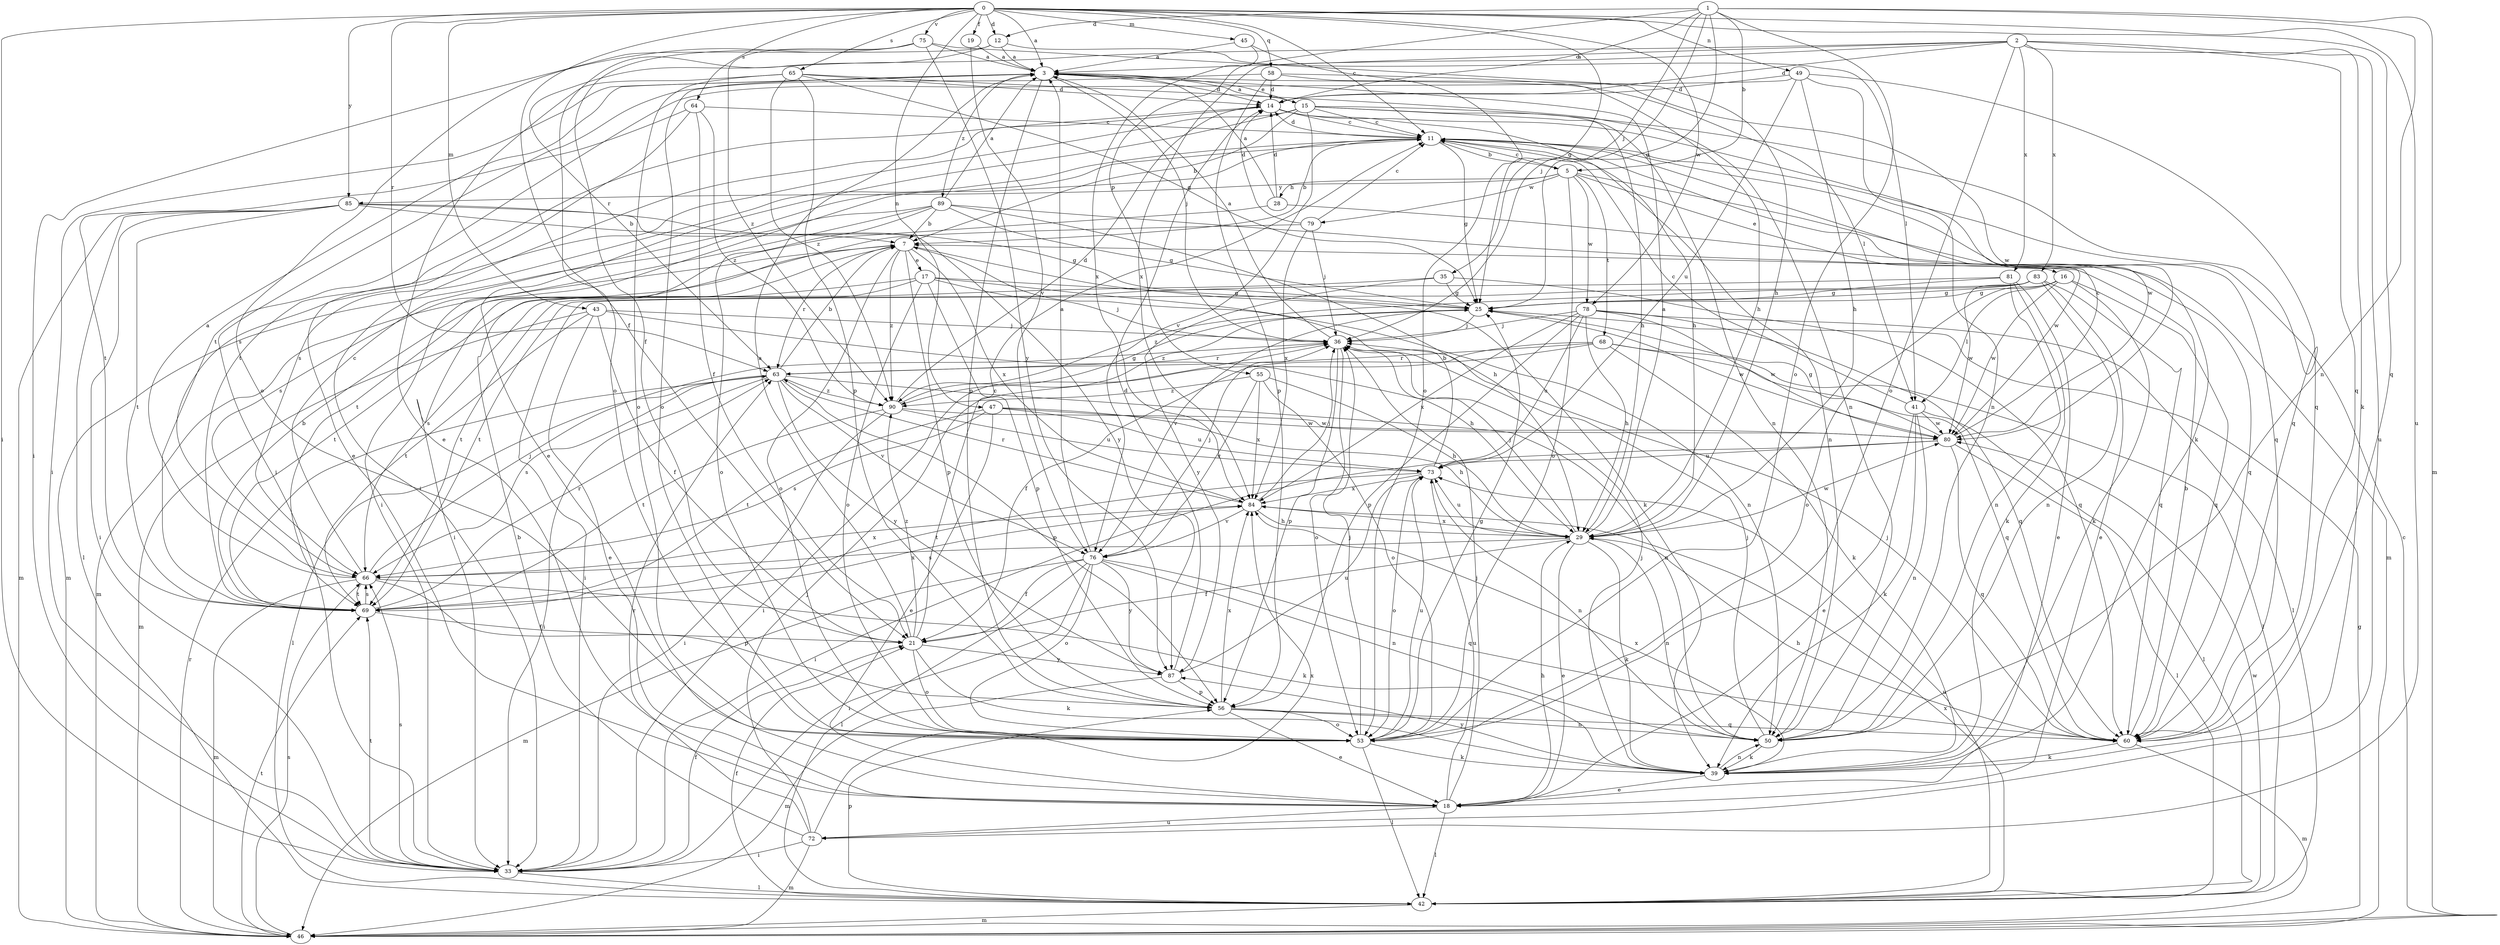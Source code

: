 strict digraph  {
0;
1;
2;
3;
5;
7;
11;
12;
14;
15;
16;
17;
18;
19;
21;
25;
28;
29;
33;
35;
36;
39;
41;
42;
43;
45;
46;
47;
49;
50;
53;
55;
56;
58;
60;
63;
64;
65;
66;
68;
69;
72;
73;
75;
76;
78;
79;
80;
81;
83;
84;
85;
87;
89;
90;
0 -> 3  [label=a];
0 -> 11  [label=c];
0 -> 12  [label=d];
0 -> 19  [label=f];
0 -> 21  [label=f];
0 -> 25  [label=g];
0 -> 33  [label=i];
0 -> 43  [label=m];
0 -> 45  [label=m];
0 -> 47  [label=n];
0 -> 49  [label=n];
0 -> 58  [label=q];
0 -> 60  [label=q];
0 -> 63  [label=r];
0 -> 64  [label=s];
0 -> 65  [label=s];
0 -> 72  [label=u];
0 -> 75  [label=v];
0 -> 78  [label=w];
0 -> 85  [label=y];
1 -> 5  [label=b];
1 -> 12  [label=d];
1 -> 14  [label=d];
1 -> 25  [label=g];
1 -> 35  [label=j];
1 -> 36  [label=j];
1 -> 46  [label=m];
1 -> 50  [label=n];
1 -> 53  [label=o];
1 -> 55  [label=p];
2 -> 3  [label=a];
2 -> 14  [label=d];
2 -> 39  [label=k];
2 -> 53  [label=o];
2 -> 60  [label=q];
2 -> 63  [label=r];
2 -> 72  [label=u];
2 -> 81  [label=x];
2 -> 83  [label=x];
2 -> 84  [label=x];
3 -> 14  [label=d];
3 -> 15  [label=e];
3 -> 33  [label=i];
3 -> 36  [label=j];
3 -> 41  [label=l];
3 -> 53  [label=o];
3 -> 56  [label=p];
3 -> 89  [label=z];
5 -> 11  [label=c];
5 -> 16  [label=e];
5 -> 28  [label=h];
5 -> 46  [label=m];
5 -> 53  [label=o];
5 -> 68  [label=t];
5 -> 78  [label=w];
5 -> 79  [label=w];
5 -> 85  [label=y];
7 -> 17  [label=e];
7 -> 39  [label=k];
7 -> 46  [label=m];
7 -> 53  [label=o];
7 -> 56  [label=p];
7 -> 63  [label=r];
7 -> 84  [label=x];
7 -> 90  [label=z];
11 -> 5  [label=b];
11 -> 7  [label=b];
11 -> 14  [label=d];
11 -> 25  [label=g];
11 -> 33  [label=i];
11 -> 50  [label=n];
11 -> 60  [label=q];
11 -> 66  [label=s];
11 -> 80  [label=w];
12 -> 3  [label=a];
12 -> 33  [label=i];
12 -> 41  [label=l];
12 -> 53  [label=o];
14 -> 11  [label=c];
14 -> 29  [label=h];
14 -> 33  [label=i];
14 -> 39  [label=k];
14 -> 69  [label=t];
15 -> 3  [label=a];
15 -> 7  [label=b];
15 -> 11  [label=c];
15 -> 18  [label=e];
15 -> 29  [label=h];
15 -> 50  [label=n];
15 -> 60  [label=q];
15 -> 66  [label=s];
15 -> 76  [label=v];
16 -> 25  [label=g];
16 -> 39  [label=k];
16 -> 41  [label=l];
16 -> 53  [label=o];
16 -> 60  [label=q];
16 -> 80  [label=w];
17 -> 25  [label=g];
17 -> 36  [label=j];
17 -> 50  [label=n];
17 -> 53  [label=o];
17 -> 56  [label=p];
17 -> 66  [label=s];
17 -> 69  [label=t];
18 -> 29  [label=h];
18 -> 36  [label=j];
18 -> 42  [label=l];
18 -> 72  [label=u];
18 -> 73  [label=u];
19 -> 3  [label=a];
19 -> 76  [label=v];
21 -> 3  [label=a];
21 -> 11  [label=c];
21 -> 39  [label=k];
21 -> 53  [label=o];
21 -> 87  [label=y];
21 -> 90  [label=z];
25 -> 36  [label=j];
25 -> 76  [label=v];
25 -> 80  [label=w];
25 -> 90  [label=z];
28 -> 3  [label=a];
28 -> 14  [label=d];
28 -> 60  [label=q];
28 -> 69  [label=t];
29 -> 3  [label=a];
29 -> 18  [label=e];
29 -> 21  [label=f];
29 -> 36  [label=j];
29 -> 39  [label=k];
29 -> 50  [label=n];
29 -> 66  [label=s];
29 -> 73  [label=u];
29 -> 80  [label=w];
29 -> 84  [label=x];
33 -> 21  [label=f];
33 -> 42  [label=l];
33 -> 66  [label=s];
33 -> 69  [label=t];
35 -> 25  [label=g];
35 -> 60  [label=q];
35 -> 69  [label=t];
35 -> 87  [label=y];
36 -> 3  [label=a];
36 -> 53  [label=o];
36 -> 56  [label=p];
36 -> 63  [label=r];
39 -> 18  [label=e];
39 -> 36  [label=j];
39 -> 50  [label=n];
39 -> 84  [label=x];
39 -> 87  [label=y];
41 -> 11  [label=c];
41 -> 18  [label=e];
41 -> 39  [label=k];
41 -> 42  [label=l];
41 -> 50  [label=n];
41 -> 80  [label=w];
42 -> 21  [label=f];
42 -> 46  [label=m];
42 -> 56  [label=p];
42 -> 73  [label=u];
42 -> 80  [label=w];
42 -> 84  [label=x];
43 -> 18  [label=e];
43 -> 21  [label=f];
43 -> 29  [label=h];
43 -> 36  [label=j];
43 -> 46  [label=m];
43 -> 69  [label=t];
45 -> 3  [label=a];
45 -> 53  [label=o];
45 -> 84  [label=x];
46 -> 11  [label=c];
46 -> 25  [label=g];
46 -> 63  [label=r];
46 -> 66  [label=s];
46 -> 69  [label=t];
47 -> 18  [label=e];
47 -> 29  [label=h];
47 -> 66  [label=s];
47 -> 69  [label=t];
47 -> 73  [label=u];
47 -> 80  [label=w];
49 -> 14  [label=d];
49 -> 29  [label=h];
49 -> 50  [label=n];
49 -> 60  [label=q];
49 -> 69  [label=t];
49 -> 73  [label=u];
50 -> 36  [label=j];
50 -> 39  [label=k];
53 -> 25  [label=g];
53 -> 36  [label=j];
53 -> 39  [label=k];
53 -> 42  [label=l];
53 -> 73  [label=u];
55 -> 29  [label=h];
55 -> 53  [label=o];
55 -> 76  [label=v];
55 -> 84  [label=x];
55 -> 90  [label=z];
56 -> 18  [label=e];
56 -> 50  [label=n];
56 -> 53  [label=o];
56 -> 60  [label=q];
56 -> 84  [label=x];
58 -> 14  [label=d];
58 -> 29  [label=h];
58 -> 33  [label=i];
58 -> 56  [label=p];
58 -> 80  [label=w];
60 -> 7  [label=b];
60 -> 29  [label=h];
60 -> 36  [label=j];
60 -> 39  [label=k];
60 -> 46  [label=m];
63 -> 7  [label=b];
63 -> 33  [label=i];
63 -> 42  [label=l];
63 -> 50  [label=n];
63 -> 56  [label=p];
63 -> 66  [label=s];
63 -> 76  [label=v];
63 -> 87  [label=y];
63 -> 90  [label=z];
64 -> 11  [label=c];
64 -> 18  [label=e];
64 -> 21  [label=f];
64 -> 69  [label=t];
64 -> 90  [label=z];
65 -> 14  [label=d];
65 -> 18  [label=e];
65 -> 25  [label=g];
65 -> 50  [label=n];
65 -> 53  [label=o];
65 -> 56  [label=p];
65 -> 90  [label=z];
66 -> 3  [label=a];
66 -> 11  [label=c];
66 -> 36  [label=j];
66 -> 39  [label=k];
66 -> 46  [label=m];
66 -> 56  [label=p];
66 -> 69  [label=t];
66 -> 84  [label=x];
68 -> 21  [label=f];
68 -> 33  [label=i];
68 -> 39  [label=k];
68 -> 42  [label=l];
68 -> 60  [label=q];
68 -> 63  [label=r];
69 -> 7  [label=b];
69 -> 21  [label=f];
69 -> 63  [label=r];
69 -> 66  [label=s];
69 -> 84  [label=x];
72 -> 7  [label=b];
72 -> 33  [label=i];
72 -> 36  [label=j];
72 -> 46  [label=m];
72 -> 63  [label=r];
72 -> 84  [label=x];
73 -> 7  [label=b];
73 -> 50  [label=n];
73 -> 53  [label=o];
73 -> 69  [label=t];
73 -> 84  [label=x];
75 -> 3  [label=a];
75 -> 21  [label=f];
75 -> 29  [label=h];
75 -> 53  [label=o];
75 -> 87  [label=y];
75 -> 90  [label=z];
76 -> 3  [label=a];
76 -> 21  [label=f];
76 -> 33  [label=i];
76 -> 36  [label=j];
76 -> 42  [label=l];
76 -> 46  [label=m];
76 -> 50  [label=n];
76 -> 53  [label=o];
76 -> 60  [label=q];
76 -> 87  [label=y];
78 -> 29  [label=h];
78 -> 36  [label=j];
78 -> 42  [label=l];
78 -> 56  [label=p];
78 -> 60  [label=q];
78 -> 73  [label=u];
78 -> 80  [label=w];
78 -> 84  [label=x];
79 -> 11  [label=c];
79 -> 14  [label=d];
79 -> 33  [label=i];
79 -> 36  [label=j];
79 -> 84  [label=x];
80 -> 11  [label=c];
80 -> 25  [label=g];
80 -> 33  [label=i];
80 -> 42  [label=l];
80 -> 60  [label=q];
80 -> 73  [label=u];
81 -> 18  [label=e];
81 -> 25  [label=g];
81 -> 39  [label=k];
81 -> 50  [label=n];
81 -> 69  [label=t];
83 -> 18  [label=e];
83 -> 25  [label=g];
83 -> 33  [label=i];
83 -> 50  [label=n];
83 -> 60  [label=q];
83 -> 80  [label=w];
83 -> 90  [label=z];
84 -> 29  [label=h];
84 -> 36  [label=j];
84 -> 63  [label=r];
84 -> 76  [label=v];
85 -> 7  [label=b];
85 -> 25  [label=g];
85 -> 33  [label=i];
85 -> 42  [label=l];
85 -> 46  [label=m];
85 -> 69  [label=t];
85 -> 87  [label=y];
87 -> 14  [label=d];
87 -> 46  [label=m];
87 -> 56  [label=p];
87 -> 73  [label=u];
89 -> 3  [label=a];
89 -> 7  [label=b];
89 -> 25  [label=g];
89 -> 29  [label=h];
89 -> 46  [label=m];
89 -> 53  [label=o];
89 -> 66  [label=s];
89 -> 80  [label=w];
90 -> 14  [label=d];
90 -> 25  [label=g];
90 -> 33  [label=i];
90 -> 69  [label=t];
90 -> 73  [label=u];
90 -> 80  [label=w];
}
